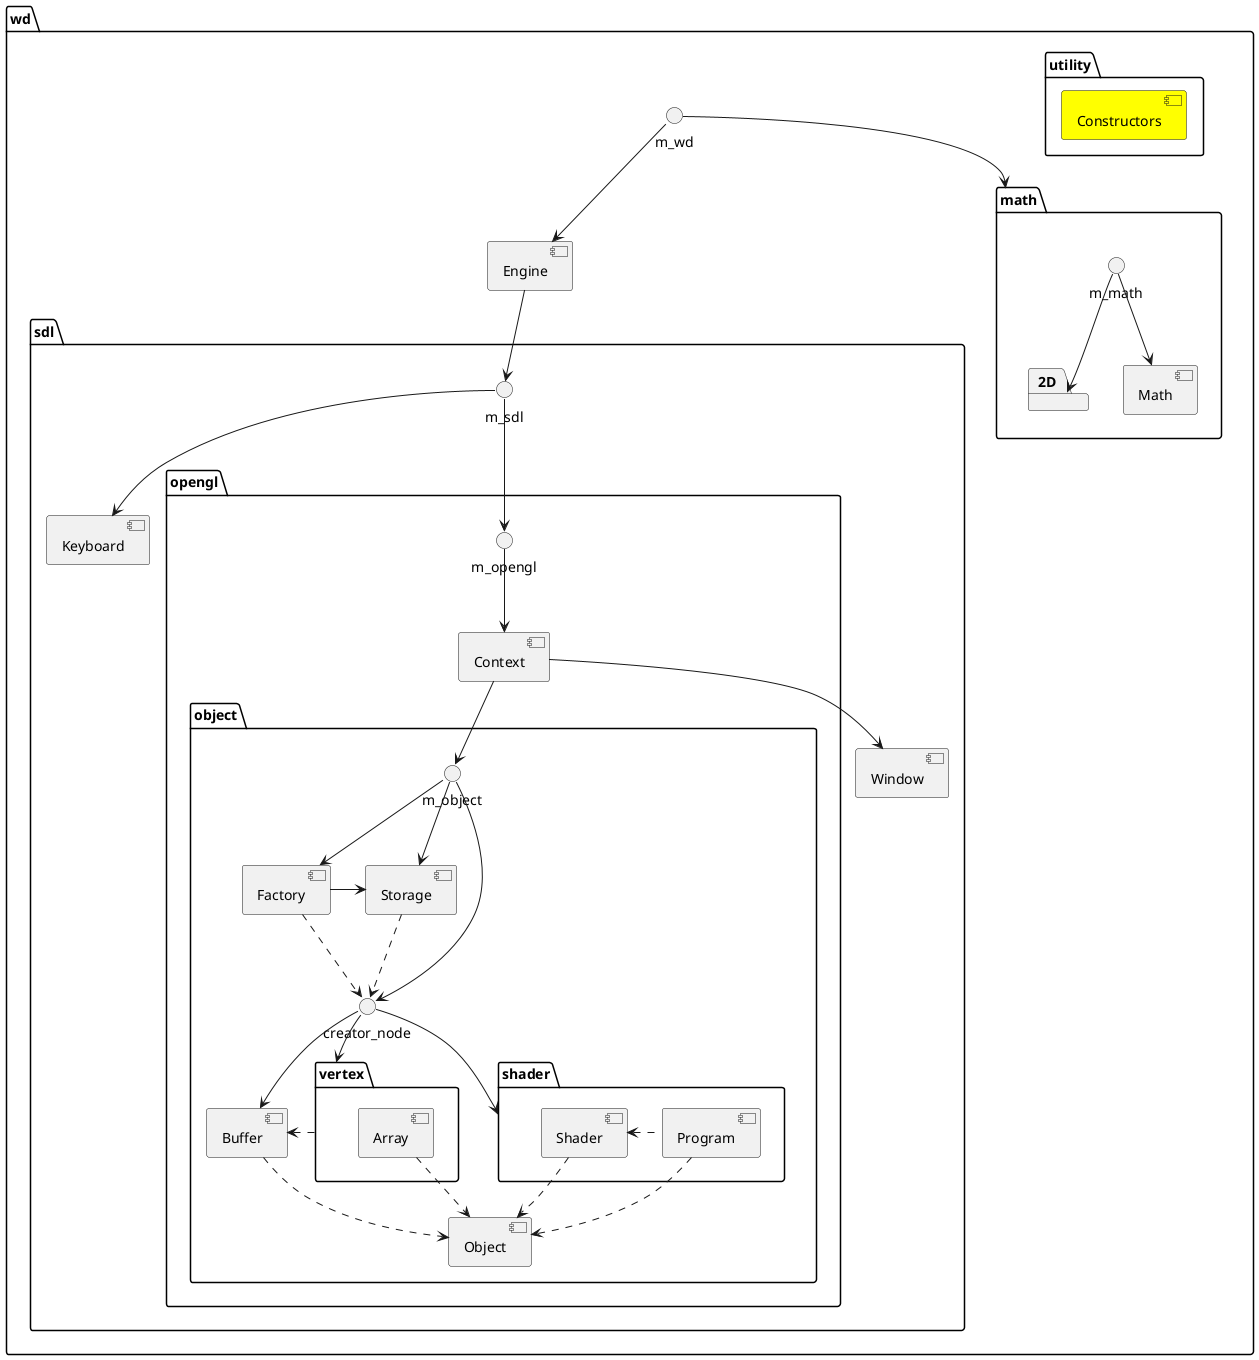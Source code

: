 @startuml

package "wd" {
    package math {
        package 2D
        m_math --> [Math]
        m_math --> 2D
    }
    package utility {
        [Constructors] #Yellow
    }
    package sdl {
        [Keyboard]
        [Window]
        package opengl {
            package "object" {
                [Object]
                [Buffer]
                [Factory]
                [Storage]
                package vertex {
                    [Array]
                    [Array] ..> [Object]
                    vertex .left.> [Buffer]
                }
                package shader {
                    [Shader]
                    [Program]
                    [Shader] ..> [Object]
                    [Program] ..> [Object]
                    [Program] .left.> [Shader]
                }
                [Factory] -right-> [Storage]
                [Factory] ..> creator_node
                [Storage] ..> creator_node
                [Buffer] ..> [Object]
                creator_node --> [Buffer]
                creator_node --> shader
                creator_node --> vertex
                m_object --> creator_node
                m_object --> [Factory]
                m_object --> [Storage]
            }
            [Context] --> m_object
            [Context] --> [Window]
            m_opengl --> [Context]
        }
        m_sdl --> [Keyboard]
        m_sdl --> m_opengl
    }
    m_wd --> [Engine]
    m_wd --> math
    [Engine] --> m_sdl
}

@enduml
